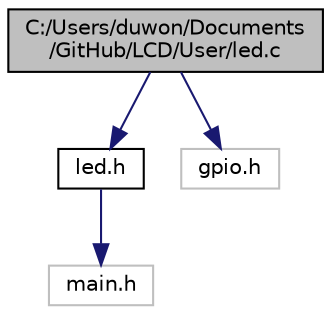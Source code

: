 digraph "C:/Users/duwon/Documents/GitHub/LCD/User/led.c"
{
 // LATEX_PDF_SIZE
  edge [fontname="Helvetica",fontsize="10",labelfontname="Helvetica",labelfontsize="10"];
  node [fontname="Helvetica",fontsize="10",shape=record];
  Node1 [label="C:/Users/duwon/Documents\l/GitHub/LCD/User/led.c",height=0.2,width=0.4,color="black", fillcolor="grey75", style="filled", fontcolor="black",tooltip="5개 LED 제어"];
  Node1 -> Node2 [color="midnightblue",fontsize="10",style="solid"];
  Node2 [label="led.h",height=0.2,width=0.4,color="black", fillcolor="white", style="filled",URL="$led_8h.html",tooltip=" "];
  Node2 -> Node3 [color="midnightblue",fontsize="10",style="solid"];
  Node3 [label="main.h",height=0.2,width=0.4,color="grey75", fillcolor="white", style="filled",tooltip=" "];
  Node1 -> Node4 [color="midnightblue",fontsize="10",style="solid"];
  Node4 [label="gpio.h",height=0.2,width=0.4,color="grey75", fillcolor="white", style="filled",tooltip=" "];
}
